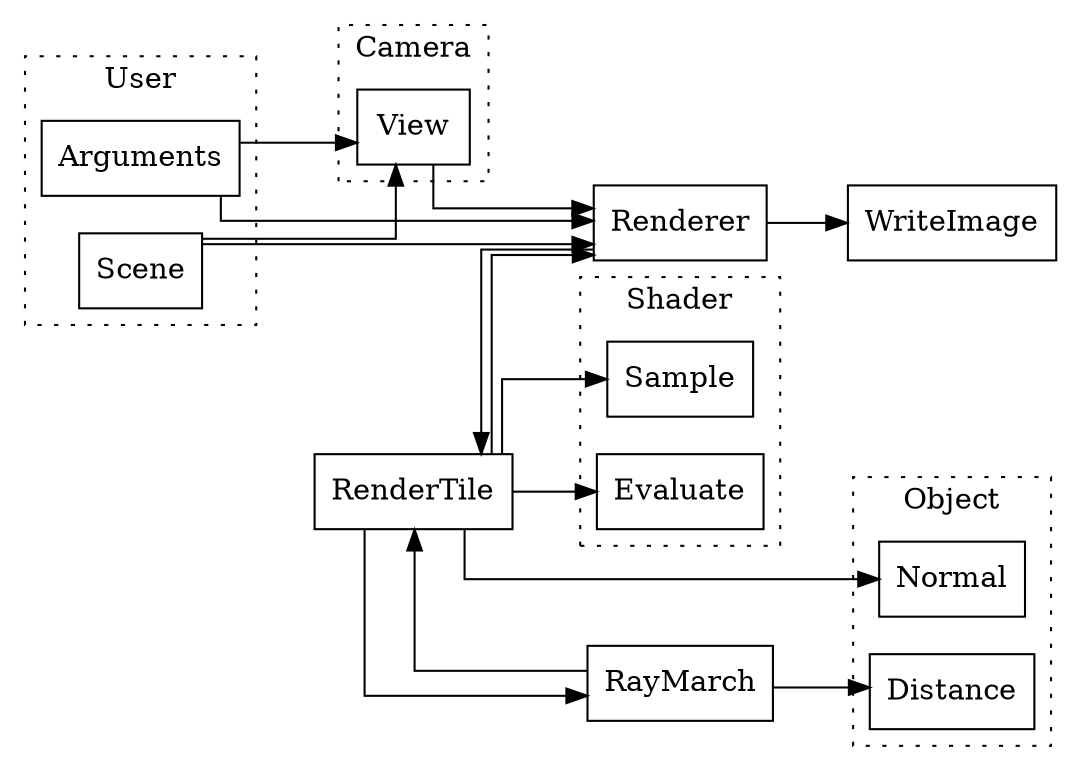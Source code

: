 digraph outline {
rankdir=LR;
splines=ortho;
node [shape=box];
subgraph cluster_shader {
Sample;
Evaluate;
label="Shader";
graph[style=dotted];
}
subgraph cluster_camera {
View;
label="Camera";
graph[style=dotted];
}
subgraph cluster_object {
Distance;
Normal;
label="Object";
graph[style=dotted];
}
subgraph cluster_user {
Arguments;
Scene;
label="User";
graph[style=dotted];
}
Arguments->Renderer;
Scene->Renderer;
Arguments->View;
Scene->View;
View->Renderer;
Renderer->RenderTile;
Renderer->WriteImage;
RenderTile->RayMarch;
RenderTile->Normal;
RenderTile->Sample;
RenderTile->Evaluate;
RenderTile->Renderer;
RayMarch->Distance;
RayMarch->RenderTile;

}

